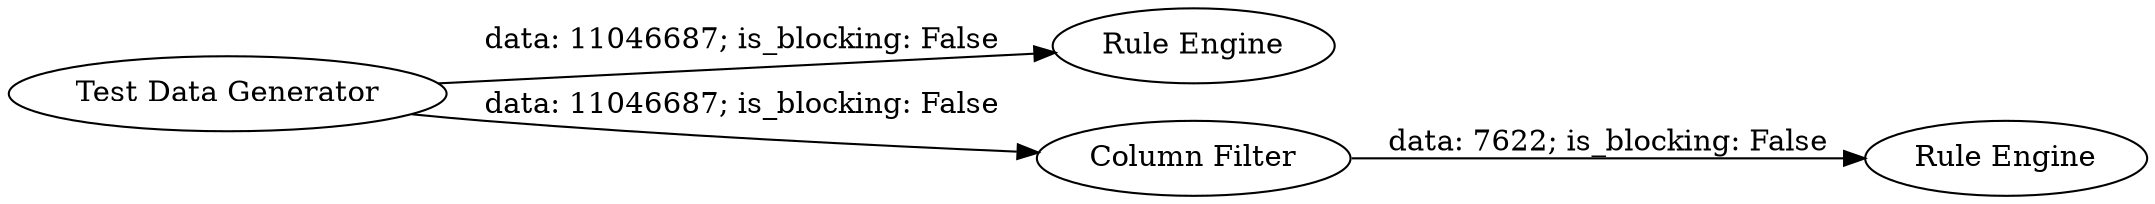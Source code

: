 digraph {
	"-3401297204907698520_5" [label="Rule Engine"]
	"-3401297204907698520_4" [label="Rule Engine"]
	"-3401297204907698520_2" [label="Column Filter"]
	"-3401297204907698520_1" [label="Test Data Generator"]
	"-3401297204907698520_1" -> "-3401297204907698520_2" [label="data: 11046687; is_blocking: False"]
	"-3401297204907698520_2" -> "-3401297204907698520_5" [label="data: 7622; is_blocking: False"]
	"-3401297204907698520_1" -> "-3401297204907698520_4" [label="data: 11046687; is_blocking: False"]
	rankdir=LR
}
